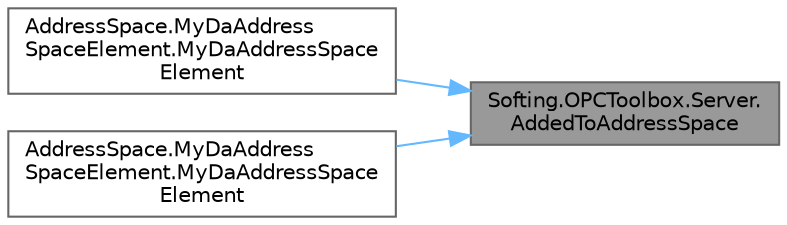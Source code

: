 digraph "Softing.OPCToolbox.Server.AddedToAddressSpace"
{
 // LATEX_PDF_SIZE
  bgcolor="transparent";
  edge [fontname=Helvetica,fontsize=10,labelfontname=Helvetica,labelfontsize=10];
  node [fontname=Helvetica,fontsize=10,shape=box,height=0.2,width=0.4];
  rankdir="RL";
  Node1 [id="Node000001",label="Softing.OPCToolbox.Server.\lAddedToAddressSpace",height=0.2,width=0.4,color="gray40", fillcolor="grey60", style="filled", fontcolor="black",tooltip=" "];
  Node1 -> Node2 [id="edge1_Node000001_Node000002",dir="back",color="steelblue1",style="solid",tooltip=" "];
  Node2 [id="Node000002",label="AddressSpace.MyDaAddress\lSpaceElement.MyDaAddressSpace\lElement",height=0.2,width=0.4,color="grey40", fillcolor="white", style="filled",URL="$class_address_space_1_1_my_da_address_space_element.html#a2e49036d2cd5dd0f40f710ef1d195d0e",tooltip=" "];
  Node1 -> Node3 [id="edge2_Node000001_Node000003",dir="back",color="steelblue1",style="solid",tooltip=" "];
  Node3 [id="Node000003",label="AddressSpace.MyDaAddress\lSpaceElement.MyDaAddressSpace\lElement",height=0.2,width=0.4,color="grey40", fillcolor="white", style="filled",URL="$class_address_space_1_1_my_da_address_space_element.html#ac654943aee99d770ee8b57a802462e6e",tooltip=" "];
}
